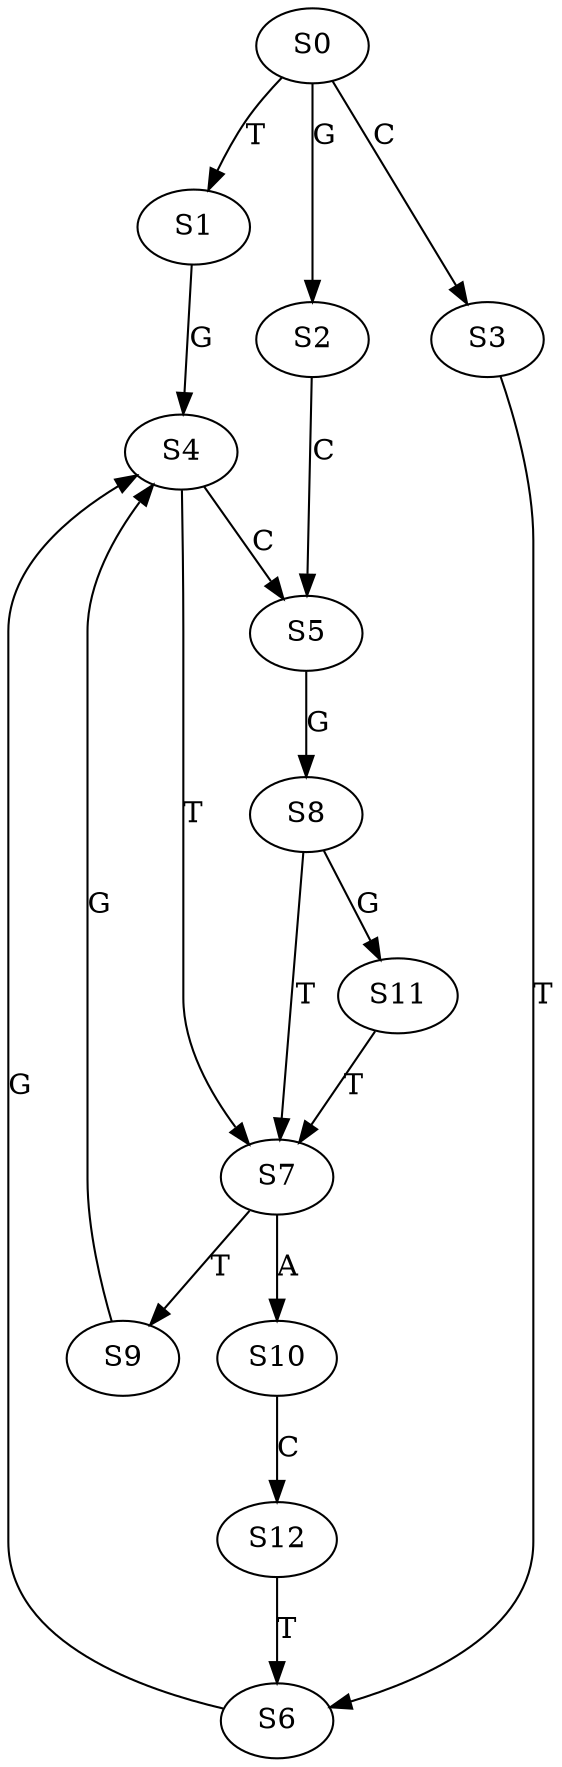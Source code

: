 strict digraph  {
	S0 -> S1 [ label = T ];
	S0 -> S2 [ label = G ];
	S0 -> S3 [ label = C ];
	S1 -> S4 [ label = G ];
	S2 -> S5 [ label = C ];
	S3 -> S6 [ label = T ];
	S4 -> S5 [ label = C ];
	S4 -> S7 [ label = T ];
	S5 -> S8 [ label = G ];
	S6 -> S4 [ label = G ];
	S7 -> S9 [ label = T ];
	S7 -> S10 [ label = A ];
	S8 -> S7 [ label = T ];
	S8 -> S11 [ label = G ];
	S9 -> S4 [ label = G ];
	S10 -> S12 [ label = C ];
	S11 -> S7 [ label = T ];
	S12 -> S6 [ label = T ];
}
